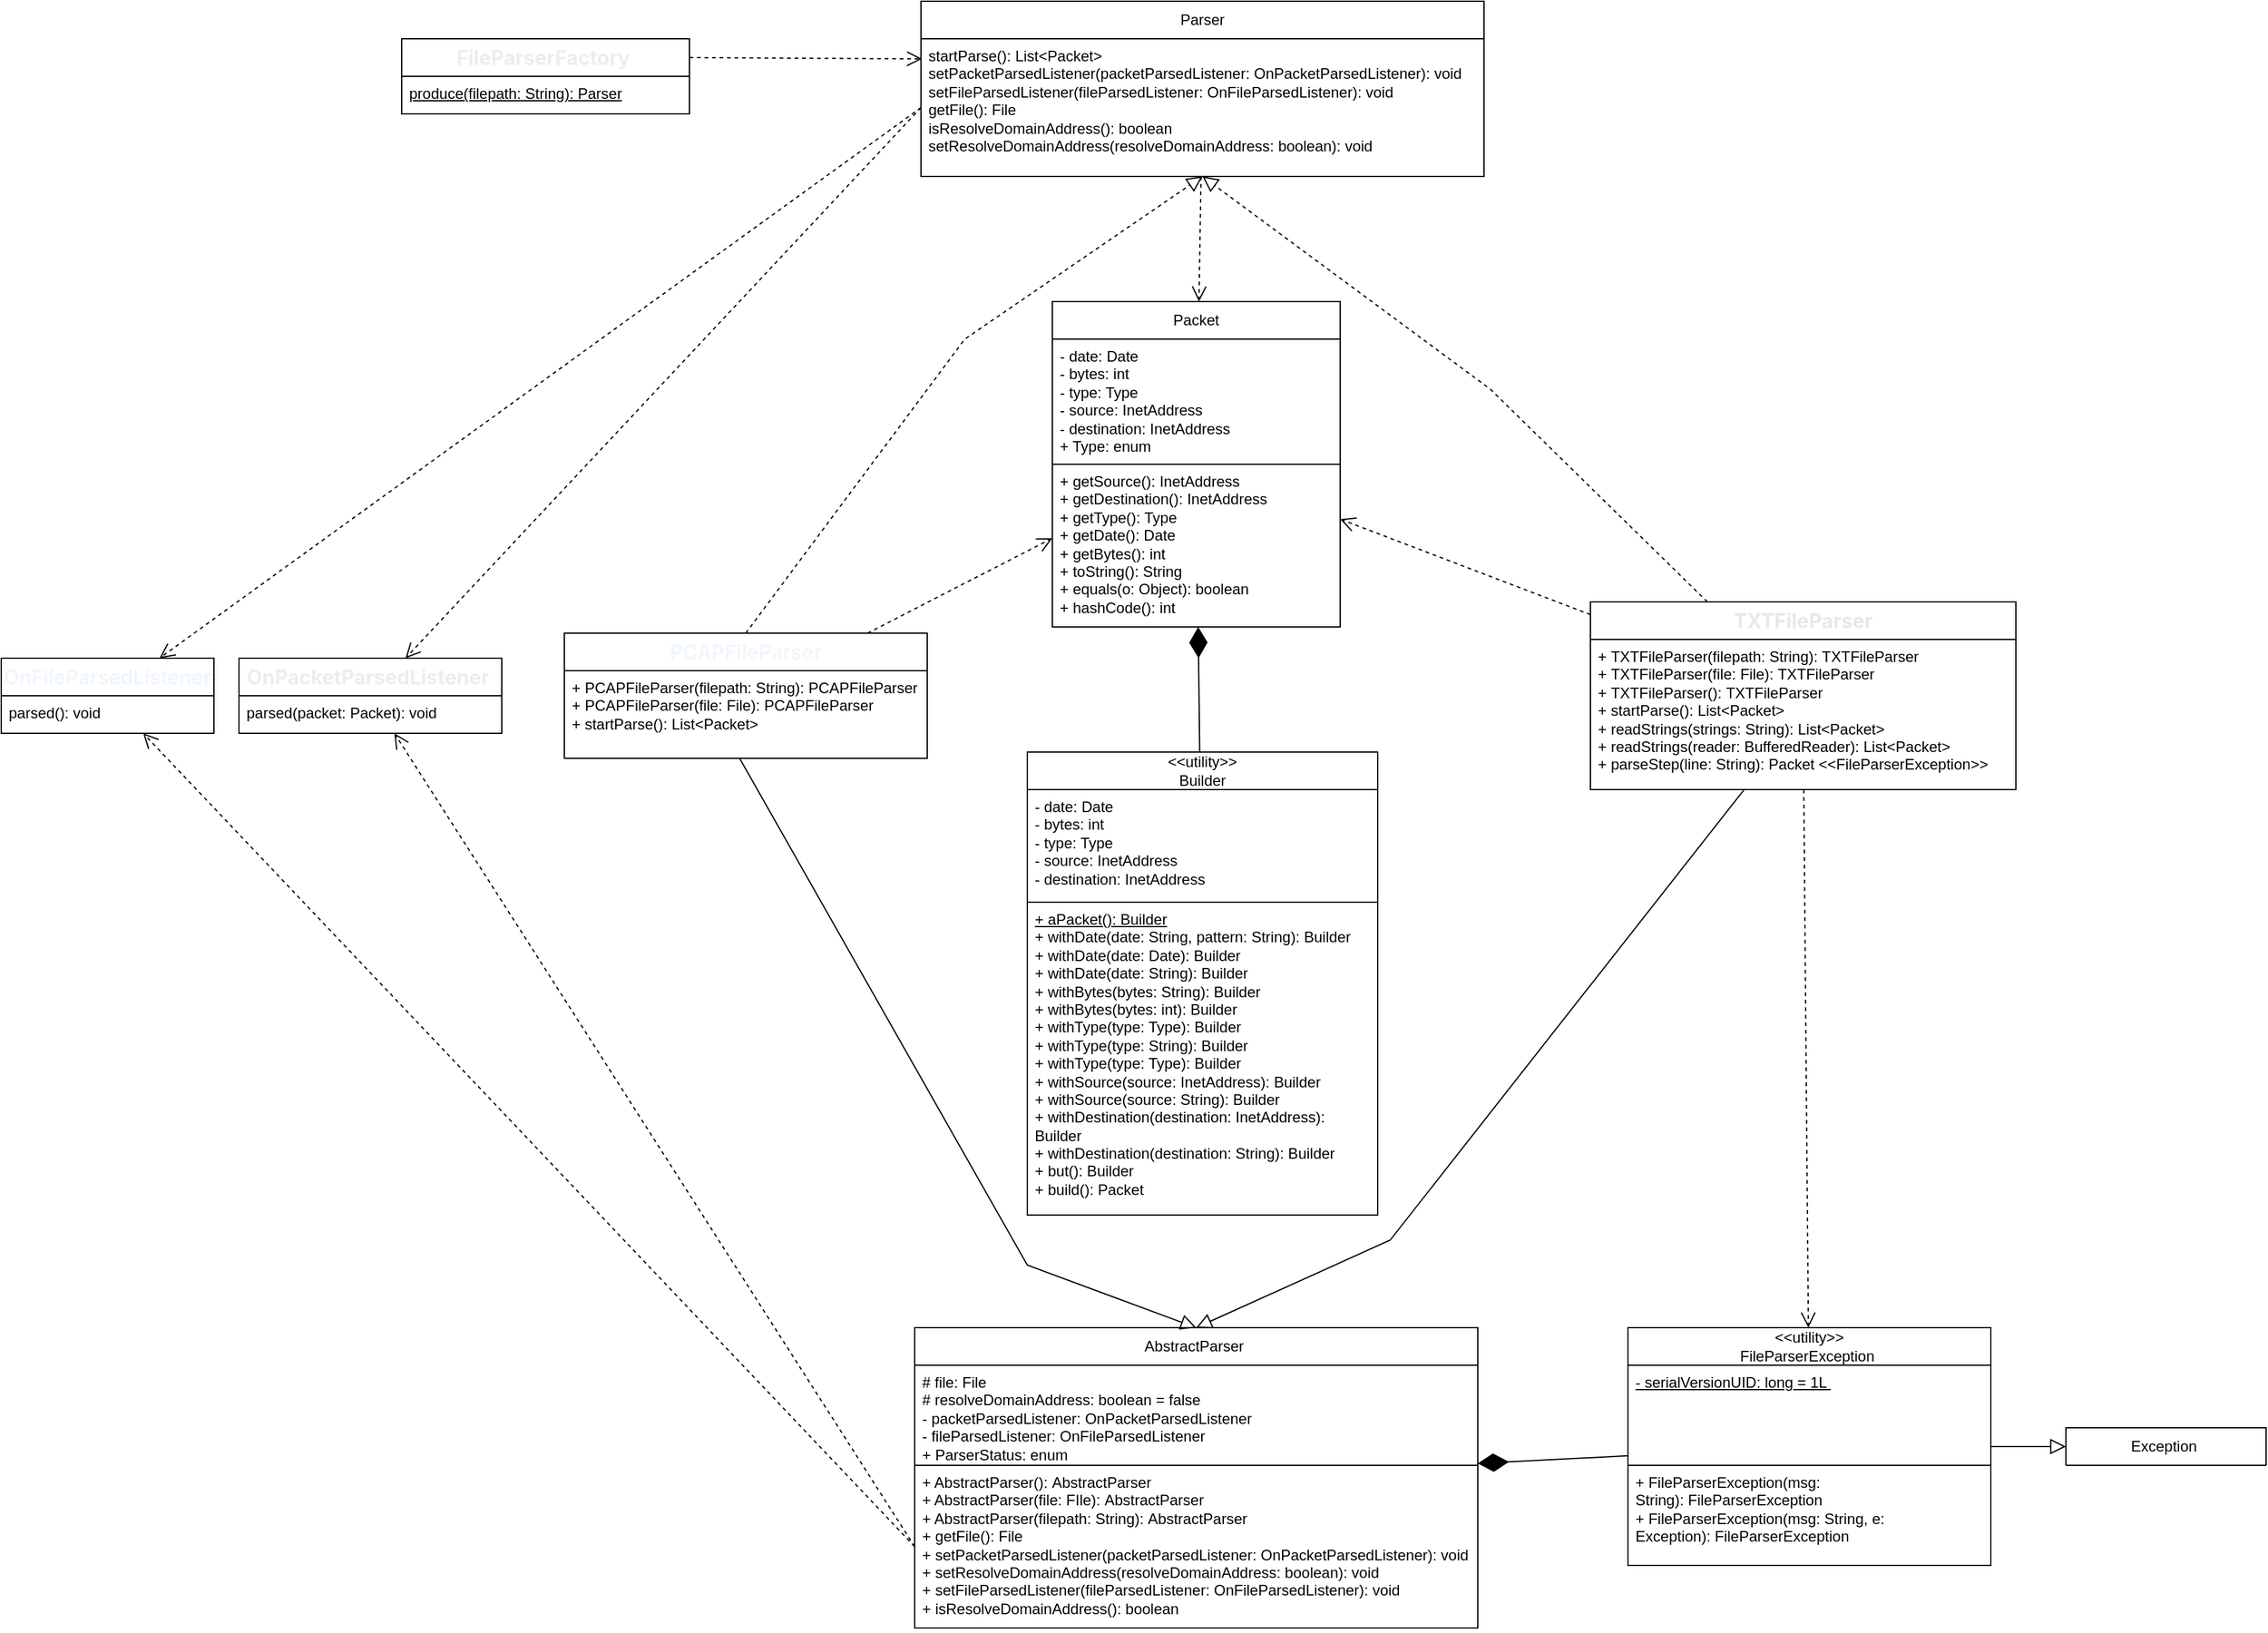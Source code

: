 <mxfile version="26.1.0">
  <diagram name="Страница — 1" id="XYHAIz7-M4xYpszr3OcH">
    <mxGraphModel dx="3339" dy="1352" grid="1" gridSize="10" guides="1" tooltips="1" connect="1" arrows="1" fold="1" page="1" pageScale="1" pageWidth="827" pageHeight="1169" math="0" shadow="0">
      <root>
        <mxCell id="0" />
        <mxCell id="1" parent="0" />
        <mxCell id="Wq5ZTLz32C6b916gWCb0-1" value="Packet" style="swimlane;fontStyle=0;childLayout=stackLayout;horizontal=1;startSize=30;horizontalStack=0;resizeParent=1;resizeParentMax=0;resizeLast=0;collapsible=1;marginBottom=0;whiteSpace=wrap;html=1;" vertex="1" parent="1">
          <mxGeometry x="710" y="480" width="230" height="260" as="geometry">
            <mxRectangle x="800" y="510" width="60" height="30" as="alternateBounds" />
          </mxGeometry>
        </mxCell>
        <mxCell id="Wq5ZTLz32C6b916gWCb0-8" value="- date: Date&lt;div&gt;- bytes: int&lt;br&gt;- type: Type&lt;/div&gt;&lt;div&gt;- source: InetAddress&lt;br&gt;- destination: InetAddress&lt;br&gt;+ Type: enum&lt;/div&gt;" style="text;strokeColor=default;fillColor=none;align=left;verticalAlign=top;spacingLeft=4;spacingRight=4;overflow=hidden;points=[[0,0.5],[1,0.5]];portConstraint=eastwest;rotatable=0;whiteSpace=wrap;html=1;" vertex="1" parent="Wq5ZTLz32C6b916gWCb0-1">
          <mxGeometry y="30" width="230" height="100" as="geometry" />
        </mxCell>
        <mxCell id="Wq5ZTLz32C6b916gWCb0-19" value="+ getSource(): InetAddress&lt;br&gt;+ getDestination(): InetAddress&lt;div&gt;+ getType(): Type&lt;/div&gt;&lt;div&gt;&lt;/div&gt;+ getDate(): Date&lt;div&gt;+ getBytes(): int&lt;/div&gt;&lt;div&gt;+ toString(): String&lt;br&gt;+ equals(o: Object): boolean&lt;br&gt;+ hashCode(): int&lt;br&gt;&lt;/div&gt;" style="text;strokeColor=default;fillColor=none;align=left;verticalAlign=top;spacingLeft=4;spacingRight=4;overflow=hidden;points=[[0,0.5],[1,0.5]];portConstraint=eastwest;rotatable=0;whiteSpace=wrap;html=1;" vertex="1" parent="Wq5ZTLz32C6b916gWCb0-1">
          <mxGeometry y="130" width="230" height="130" as="geometry" />
        </mxCell>
        <mxCell id="Wq5ZTLz32C6b916gWCb0-10" value="&amp;lt;&amp;lt;utility&amp;gt;&amp;gt;&lt;br&gt;Builder" style="swimlane;fontStyle=0;childLayout=stackLayout;horizontal=1;startSize=30;horizontalStack=0;resizeParent=1;resizeParentMax=0;resizeLast=0;collapsible=1;marginBottom=0;whiteSpace=wrap;html=1;" vertex="1" parent="1">
          <mxGeometry x="690" y="840" width="280" height="370" as="geometry">
            <mxRectangle x="790.5" y="580" width="79" height="30" as="alternateBounds" />
          </mxGeometry>
        </mxCell>
        <mxCell id="Wq5ZTLz32C6b916gWCb0-18" value="- date: Date&lt;div&gt;- bytes: int&lt;br&gt;- type: Type&lt;/div&gt;&lt;div&gt;- source: InetAddress&lt;br&gt;- destination: InetAddress&lt;/div&gt;" style="text;strokeColor=default;fillColor=none;align=left;verticalAlign=top;spacingLeft=4;spacingRight=4;overflow=hidden;points=[[0,0.5],[1,0.5]];portConstraint=eastwest;rotatable=0;whiteSpace=wrap;html=1;" vertex="1" parent="Wq5ZTLz32C6b916gWCb0-10">
          <mxGeometry y="30" width="280" height="90" as="geometry" />
        </mxCell>
        <mxCell id="Wq5ZTLz32C6b916gWCb0-11" value="&lt;u&gt;+ aPacket(): Builder&lt;/u&gt;&lt;div&gt;+ withDate(date: String, pattern: String): Builder&lt;/div&gt;&lt;div&gt;+ withDate(date: Date): Builder&lt;br&gt;+ withDate(date: String): Builder&amp;nbsp;&lt;/div&gt;&lt;div&gt;+ withBytes(bytes: String): Builder&lt;br&gt;+ withBytes(bytes: int): Builder&lt;/div&gt;&lt;div&gt;+ withType(type: Type): Builder&lt;/div&gt;&lt;div&gt;&lt;/div&gt;+ withType(type: String): Builder&lt;br&gt;+ withType(type: Type): Builder&lt;br&gt;+ withSource(source: InetAddress): Builder&lt;br&gt;+ withSource(source: String): Builder&lt;div&gt;+ withDestination(destination: InetAddress): Builder&lt;/div&gt;&lt;div&gt;&lt;/div&gt;+ withDestination(destination: String): Builder&lt;div&gt;+ but(): Builder&lt;br&gt;+ build(): Packet&lt;/div&gt;" style="text;strokeColor=none;fillColor=none;align=left;verticalAlign=top;spacingLeft=4;spacingRight=4;overflow=hidden;points=[[0,0.5],[1,0.5]];portConstraint=eastwest;rotatable=0;whiteSpace=wrap;html=1;" vertex="1" parent="Wq5ZTLz32C6b916gWCb0-10">
          <mxGeometry y="120" width="280" height="250" as="geometry" />
        </mxCell>
        <mxCell id="Wq5ZTLz32C6b916gWCb0-14" value="" style="endArrow=diamondThin;html=1;rounded=0;endFill=1;strokeWidth=1;endSize=22;" edge="1" parent="1" source="Wq5ZTLz32C6b916gWCb0-10" target="Wq5ZTLz32C6b916gWCb0-1">
          <mxGeometry width="50" height="50" relative="1" as="geometry">
            <mxPoint x="618.5" y="1060" as="sourcePoint" />
            <mxPoint x="576.57" y="1202.03" as="targetPoint" />
          </mxGeometry>
        </mxCell>
        <mxCell id="Wq5ZTLz32C6b916gWCb0-21" value="Parser" style="swimlane;fontStyle=0;childLayout=stackLayout;horizontal=1;startSize=30;horizontalStack=0;resizeParent=1;resizeParentMax=0;resizeLast=0;collapsible=1;marginBottom=0;whiteSpace=wrap;html=1;" vertex="1" parent="1">
          <mxGeometry x="605" y="240" width="450" height="140" as="geometry">
            <mxRectangle x="810" y="390" width="60" height="30" as="alternateBounds" />
          </mxGeometry>
        </mxCell>
        <mxCell id="Wq5ZTLz32C6b916gWCb0-23" value="startParse(): List&amp;lt;Packet&amp;gt;&lt;br&gt;setPacketParsedListener(packetParsedListener: OnPacketParsedListener):&amp;nbsp;void&amp;nbsp;&lt;br&gt;setFileParsedListener(fileParsedListener: OnFileParsedListener): void&lt;br&gt;getFile(): File&lt;div&gt;isResolveDomainAddress(): boolean&lt;br&gt;setResolveDomainAddress(resolveDomainAddress: boolean): void&lt;/div&gt;" style="text;strokeColor=default;fillColor=none;align=left;verticalAlign=top;spacingLeft=4;spacingRight=4;overflow=hidden;points=[[0,0.5],[1,0.5]];portConstraint=eastwest;rotatable=0;whiteSpace=wrap;html=1;" vertex="1" parent="Wq5ZTLz32C6b916gWCb0-21">
          <mxGeometry y="30" width="450" height="110" as="geometry" />
        </mxCell>
        <mxCell id="Wq5ZTLz32C6b916gWCb0-24" value="&lt;span style=&quot;font-family: -apple-system, BlinkMacSystemFont, &amp;quot;Segoe UI&amp;quot;, &amp;quot;Noto Sans&amp;quot;, Helvetica, Arial, sans-serif, &amp;quot;Apple Color Emoji&amp;quot;, &amp;quot;Segoe UI Emoji&amp;quot;; font-size: 16px; font-weight: 600; text-align: start;&quot;&gt;&lt;font style=&quot;color: light-dark(rgb(240, 246, 252), rgb(237, 237, 237));&quot;&gt;OnFileParsedListener&lt;/font&gt;&lt;/span&gt;" style="swimlane;fontStyle=0;childLayout=stackLayout;horizontal=1;startSize=30;horizontalStack=0;resizeParent=1;resizeParentMax=0;resizeLast=0;collapsible=1;marginBottom=0;whiteSpace=wrap;html=1;" vertex="1" parent="1">
          <mxGeometry x="-130" y="765" width="170" height="60" as="geometry">
            <mxRectangle x="529" y="30" width="160" height="30" as="alternateBounds" />
          </mxGeometry>
        </mxCell>
        <mxCell id="Wq5ZTLz32C6b916gWCb0-25" value="parsed(): void" style="text;strokeColor=default;fillColor=none;align=left;verticalAlign=top;spacingLeft=4;spacingRight=4;overflow=hidden;points=[[0,0.5],[1,0.5]];portConstraint=eastwest;rotatable=0;whiteSpace=wrap;html=1;" vertex="1" parent="Wq5ZTLz32C6b916gWCb0-24">
          <mxGeometry y="30" width="170" height="30" as="geometry" />
        </mxCell>
        <mxCell id="Wq5ZTLz32C6b916gWCb0-27" value="&lt;div style=&quot;text-align: start;&quot;&gt;&lt;span style=&quot;background-color: transparent; font-size: 16px;&quot;&gt;&lt;font style=&quot;color: light-dark(rgb(237, 237, 237), rgb(247, 247, 247));&quot; face=&quot;-apple-system, BlinkMacSystemFont, Segoe UI, Noto Sans, Helvetica, Arial, sans-serif, Apple Color Emoji, Segoe UI Emoji&quot;&gt;&lt;b style=&quot;&quot;&gt;OnPacketParsedListener&amp;nbsp;&lt;/b&gt;&lt;/font&gt;&lt;/span&gt;&lt;/div&gt;" style="swimlane;fontStyle=0;childLayout=stackLayout;horizontal=1;startSize=30;horizontalStack=0;resizeParent=1;resizeParentMax=0;resizeLast=0;collapsible=1;marginBottom=0;whiteSpace=wrap;html=1;" vertex="1" parent="1">
          <mxGeometry x="60" y="765" width="210" height="60" as="geometry">
            <mxRectangle x="740" y="20" width="200" height="30" as="alternateBounds" />
          </mxGeometry>
        </mxCell>
        <mxCell id="Wq5ZTLz32C6b916gWCb0-28" value="parsed(packet: Packet): void" style="text;strokeColor=default;fillColor=none;align=left;verticalAlign=top;spacingLeft=4;spacingRight=4;overflow=hidden;points=[[0,0.5],[1,0.5]];portConstraint=eastwest;rotatable=0;whiteSpace=wrap;html=1;" vertex="1" parent="Wq5ZTLz32C6b916gWCb0-27">
          <mxGeometry y="30" width="210" height="30" as="geometry" />
        </mxCell>
        <mxCell id="Wq5ZTLz32C6b916gWCb0-29" value="&lt;div style=&quot;text-align: start;&quot;&gt;&lt;span style=&quot;background-color: transparent; font-size: 16px;&quot;&gt;&lt;font style=&quot;color: light-dark(rgb(237, 237, 237), rgb(239, 239, 239));&quot; face=&quot;-apple-system, BlinkMacSystemFont, Segoe UI, Noto Sans, Helvetica, Arial, sans-serif, Apple Color Emoji, Segoe UI Emoji&quot;&gt;&lt;b style=&quot;&quot;&gt;FileParserFactory&amp;nbsp;&lt;/b&gt;&lt;/font&gt;&lt;/span&gt;&lt;/div&gt;" style="swimlane;fontStyle=0;childLayout=stackLayout;horizontal=1;startSize=30;horizontalStack=0;resizeParent=1;resizeParentMax=0;resizeLast=0;collapsible=1;marginBottom=0;whiteSpace=wrap;html=1;" vertex="1" parent="1">
          <mxGeometry x="190" y="270" width="230" height="60" as="geometry">
            <mxRectangle x="640" y="190" width="140" height="30" as="alternateBounds" />
          </mxGeometry>
        </mxCell>
        <mxCell id="Wq5ZTLz32C6b916gWCb0-30" value="&lt;u&gt;produce(filepath: String): Parser&lt;/u&gt;" style="text;strokeColor=default;fillColor=none;align=left;verticalAlign=top;spacingLeft=4;spacingRight=4;overflow=hidden;points=[[0,0.5],[1,0.5]];portConstraint=eastwest;rotatable=0;whiteSpace=wrap;html=1;" vertex="1" parent="Wq5ZTLz32C6b916gWCb0-29">
          <mxGeometry y="30" width="230" height="30" as="geometry" />
        </mxCell>
        <mxCell id="Wq5ZTLz32C6b916gWCb0-31" value="AbstractParser&amp;nbsp;" style="swimlane;fontStyle=0;childLayout=stackLayout;horizontal=1;startSize=30;horizontalStack=0;resizeParent=1;resizeParentMax=0;resizeLast=0;collapsible=1;marginBottom=0;whiteSpace=wrap;html=1;" vertex="1" parent="1">
          <mxGeometry x="600" y="1300" width="450" height="240" as="geometry">
            <mxRectangle x="770" y="630" width="140" height="30" as="alternateBounds" />
          </mxGeometry>
        </mxCell>
        <mxCell id="Wq5ZTLz32C6b916gWCb0-33" value="# file: File&lt;br&gt;# resolveDomainAddress: boolean = false&lt;br&gt;- packetParsedListener: OnPacketParsedListener&amp;nbsp;&lt;br&gt;- fileParsedListener: OnFileParsedListener&amp;nbsp;&lt;div&gt;+ ParserStatus: enum&lt;/div&gt;" style="text;strokeColor=default;fillColor=none;align=left;verticalAlign=top;spacingLeft=4;spacingRight=4;overflow=hidden;points=[[0,0.5],[1,0.5]];portConstraint=eastwest;rotatable=0;whiteSpace=wrap;html=1;" vertex="1" parent="Wq5ZTLz32C6b916gWCb0-31">
          <mxGeometry y="30" width="450" height="80" as="geometry" />
        </mxCell>
        <mxCell id="Wq5ZTLz32C6b916gWCb0-32" value="+ AbstractParser():&amp;nbsp;AbstractParser&lt;br&gt;+ AbstractParser(file: FIle):&amp;nbsp;AbstractParser&lt;br&gt;+ AbstractParser(filepath: String):&amp;nbsp;AbstractParser&lt;div&gt;+ getFile(): File&lt;br&gt;+ setPacketParsedListener(packetParsedListener: OnPacketParsedListener):&amp;nbsp;void&lt;br&gt;&lt;div&gt;&lt;span style=&quot;background-color: transparent; color: light-dark(rgb(0, 0, 0), rgb(255, 255, 255));&quot;&gt;+ setResolveDomainAddress(resolveDomainAddress: boolean): void&lt;/span&gt;&amp;nbsp;&lt;br&gt;+ setFileParsedListener(fileParsedListener: OnFileParsedListener): void&lt;br&gt;&lt;div&gt;+ isResolveDomainAddress(): boolean&lt;br&gt;&lt;br&gt;&lt;/div&gt;&lt;/div&gt;&lt;/div&gt;" style="text;strokeColor=default;fillColor=none;align=left;verticalAlign=top;spacingLeft=4;spacingRight=4;overflow=hidden;points=[[0,0.5],[1,0.5]];portConstraint=eastwest;rotatable=0;whiteSpace=wrap;html=1;" vertex="1" parent="Wq5ZTLz32C6b916gWCb0-31">
          <mxGeometry y="110" width="450" height="130" as="geometry" />
        </mxCell>
        <mxCell id="Wq5ZTLz32C6b916gWCb0-34" value="&lt;div&gt;&amp;lt;&amp;lt;utility&amp;gt;&amp;gt;&lt;/div&gt;FileParserException&amp;nbsp;" style="swimlane;fontStyle=0;childLayout=stackLayout;horizontal=1;startSize=30;horizontalStack=0;resizeParent=1;resizeParentMax=0;resizeLast=0;collapsible=1;marginBottom=0;whiteSpace=wrap;html=1;" vertex="1" parent="1">
          <mxGeometry x="1170" y="1300" width="290" height="190" as="geometry">
            <mxRectangle x="690" y="910" width="140" height="30" as="alternateBounds" />
          </mxGeometry>
        </mxCell>
        <mxCell id="Wq5ZTLz32C6b916gWCb0-35" value="&lt;u&gt;- serialVersionUID: long = 1L&amp;nbsp;&lt;/u&gt;" style="text;strokeColor=default;fillColor=none;align=left;verticalAlign=top;spacingLeft=4;spacingRight=4;overflow=hidden;points=[[0,0.5],[1,0.5]];portConstraint=eastwest;rotatable=0;whiteSpace=wrap;html=1;" vertex="1" parent="Wq5ZTLz32C6b916gWCb0-34">
          <mxGeometry y="30" width="290" height="80" as="geometry" />
        </mxCell>
        <mxCell id="Wq5ZTLz32C6b916gWCb0-36" value="&lt;div&gt;&lt;div&gt;&lt;div&gt;+&amp;nbsp;FileParserException(msg: String):&amp;nbsp;FileParserException&amp;nbsp;&lt;/div&gt;&lt;/div&gt;&lt;/div&gt;&lt;div&gt;+&amp;nbsp;FileParserException(msg: String, e: Exc&lt;span style=&quot;background-color: transparent; color: light-dark(rgb(0, 0, 0), rgb(255, 255, 255));&quot;&gt;eption):&amp;nbsp;FileParserException&amp;nbsp;&lt;/span&gt;&lt;/div&gt;" style="text;strokeColor=default;fillColor=none;align=left;verticalAlign=top;spacingLeft=4;spacingRight=4;overflow=hidden;points=[[0,0.5],[1,0.5]];portConstraint=eastwest;rotatable=0;whiteSpace=wrap;html=1;" vertex="1" parent="Wq5ZTLz32C6b916gWCb0-34">
          <mxGeometry y="110" width="290" height="80" as="geometry" />
        </mxCell>
        <mxCell id="Wq5ZTLz32C6b916gWCb0-37" value="Exception&amp;nbsp;" style="swimlane;fontStyle=0;childLayout=stackLayout;horizontal=1;startSize=30;horizontalStack=0;resizeParent=1;resizeParentMax=0;resizeLast=0;collapsible=1;marginBottom=0;whiteSpace=wrap;html=1;" vertex="1" collapsed="1" parent="1">
          <mxGeometry x="1520" y="1380" width="160" height="30" as="geometry">
            <mxRectangle x="1000" y="980" width="290" height="190" as="alternateBounds" />
          </mxGeometry>
        </mxCell>
        <mxCell id="Wq5ZTLz32C6b916gWCb0-38" value="" style="text;strokeColor=default;fillColor=none;align=left;verticalAlign=top;spacingLeft=4;spacingRight=4;overflow=hidden;points=[[0,0.5],[1,0.5]];portConstraint=eastwest;rotatable=0;whiteSpace=wrap;html=1;" vertex="1" parent="Wq5ZTLz32C6b916gWCb0-37">
          <mxGeometry y="30" width="290" height="80" as="geometry" />
        </mxCell>
        <mxCell id="Wq5ZTLz32C6b916gWCb0-39" value="" style="text;strokeColor=default;fillColor=none;align=left;verticalAlign=top;spacingLeft=4;spacingRight=4;overflow=hidden;points=[[0,0.5],[1,0.5]];portConstraint=eastwest;rotatable=0;whiteSpace=wrap;html=1;" vertex="1" parent="Wq5ZTLz32C6b916gWCb0-37">
          <mxGeometry y="110" width="290" height="80" as="geometry" />
        </mxCell>
        <mxCell id="Wq5ZTLz32C6b916gWCb0-40" value="" style="endArrow=block;html=1;rounded=0;endSize=10;endFill=0;" edge="1" parent="1" source="Wq5ZTLz32C6b916gWCb0-34" target="Wq5ZTLz32C6b916gWCb0-37">
          <mxGeometry width="50" height="50" relative="1" as="geometry">
            <mxPoint x="950" y="1220" as="sourcePoint" />
            <mxPoint x="1020" y="1210" as="targetPoint" />
          </mxGeometry>
        </mxCell>
        <mxCell id="Wq5ZTLz32C6b916gWCb0-42" value="" style="endArrow=diamondThin;html=1;rounded=0;endFill=1;strokeWidth=1;endSize=22;" edge="1" parent="1" source="Wq5ZTLz32C6b916gWCb0-34" target="Wq5ZTLz32C6b916gWCb0-31">
          <mxGeometry width="50" height="50" relative="1" as="geometry">
            <mxPoint x="451" y="1039" as="sourcePoint" />
            <mxPoint x="988.667" y="1410.0" as="targetPoint" />
          </mxGeometry>
        </mxCell>
        <mxCell id="Wq5ZTLz32C6b916gWCb0-43" value="&lt;div style=&quot;text-align: start;&quot;&gt;&lt;span style=&quot;font-family: -apple-system, BlinkMacSystemFont, &amp;quot;Segoe UI&amp;quot;, &amp;quot;Noto Sans&amp;quot;, Helvetica, Arial, sans-serif, &amp;quot;Apple Color Emoji&amp;quot;, &amp;quot;Segoe UI Emoji&amp;quot;; font-size: 16px; font-weight: 600;&quot;&gt;&lt;font style=&quot;color: light-dark(rgb(240, 246, 252), rgb(232, 232, 232));&quot;&gt;PCAPFileParser&lt;/font&gt;&lt;/span&gt;&lt;/div&gt;" style="swimlane;fontStyle=0;childLayout=stackLayout;horizontal=1;startSize=30;horizontalStack=0;resizeParent=1;resizeParentMax=0;resizeLast=0;collapsible=1;marginBottom=0;whiteSpace=wrap;html=1;" vertex="1" parent="1">
          <mxGeometry x="320" y="745" width="290" height="100" as="geometry">
            <mxRectangle x="450" y="400" width="140" height="30" as="alternateBounds" />
          </mxGeometry>
        </mxCell>
        <mxCell id="Wq5ZTLz32C6b916gWCb0-44" value="+&amp;nbsp;PCAPFileParser(filepath: String):&amp;nbsp;PCAPFileParser&lt;br&gt;+&amp;nbsp;PCAPFileParser(file: File):&amp;nbsp;PCAPFileParser&lt;br&gt;+ startParse(): List&amp;lt;Packet&amp;gt;" style="text;strokeColor=default;fillColor=none;align=left;verticalAlign=top;spacingLeft=4;spacingRight=4;overflow=hidden;points=[[0,0.5],[1,0.5]];portConstraint=eastwest;rotatable=0;whiteSpace=wrap;html=1;" vertex="1" parent="Wq5ZTLz32C6b916gWCb0-43">
          <mxGeometry y="30" width="290" height="70" as="geometry" />
        </mxCell>
        <mxCell id="Wq5ZTLz32C6b916gWCb0-46" value="" style="endArrow=block;html=1;rounded=0;endSize=10;endFill=0;exitX=0.483;exitY=1;exitDx=0;exitDy=0;exitPerimeter=0;entryX=0.5;entryY=0;entryDx=0;entryDy=0;" edge="1" parent="1" source="Wq5ZTLz32C6b916gWCb0-44" target="Wq5ZTLz32C6b916gWCb0-31">
          <mxGeometry width="50" height="50" relative="1" as="geometry">
            <mxPoint x="625" y="580" as="sourcePoint" />
            <mxPoint x="840" y="550" as="targetPoint" />
            <Array as="points">
              <mxPoint x="690" y="1250" />
            </Array>
          </mxGeometry>
        </mxCell>
        <mxCell id="Wq5ZTLz32C6b916gWCb0-47" value="" style="endArrow=block;html=1;rounded=0;endSize=10;endFill=0;exitX=0.5;exitY=0;exitDx=0;exitDy=0;entryX=0.5;entryY=1;entryDx=0;entryDy=0;dashed=1;" edge="1" parent="1" source="Wq5ZTLz32C6b916gWCb0-43" target="Wq5ZTLz32C6b916gWCb0-21">
          <mxGeometry width="50" height="50" relative="1" as="geometry">
            <mxPoint x="390" y="480" as="sourcePoint" />
            <mxPoint x="390" y="620" as="targetPoint" />
            <Array as="points">
              <mxPoint x="640" y="510" />
            </Array>
          </mxGeometry>
        </mxCell>
        <mxCell id="Wq5ZTLz32C6b916gWCb0-48" value="&lt;div style=&quot;text-align: start;&quot;&gt;&lt;font style=&quot;color: light-dark(rgb(232, 232, 232), rgb(249, 249, 249));&quot; face=&quot;-apple-system, BlinkMacSystemFont, Segoe UI, Noto Sans, Helvetica, Arial, sans-serif, Apple Color Emoji, Segoe UI Emoji&quot;&gt;&lt;span style=&quot;font-size: 16px;&quot;&gt;&lt;b style=&quot;&quot;&gt;TXTFileParser&lt;/b&gt;&lt;/span&gt;&lt;/font&gt;&lt;/div&gt;" style="swimlane;fontStyle=0;childLayout=stackLayout;horizontal=1;startSize=30;horizontalStack=0;resizeParent=1;resizeParentMax=0;resizeLast=0;collapsible=1;marginBottom=0;whiteSpace=wrap;html=1;" vertex="1" parent="1">
          <mxGeometry x="1140" y="720" width="340" height="150" as="geometry">
            <mxRectangle x="450" y="400" width="140" height="30" as="alternateBounds" />
          </mxGeometry>
        </mxCell>
        <mxCell id="Wq5ZTLz32C6b916gWCb0-49" value="+&amp;nbsp;TXTFileParser(filepath: String):&amp;nbsp;TXTFileParser&lt;br&gt;+&amp;nbsp;TXTFileParser(file: File):&amp;nbsp;TXTFileParser&lt;br&gt;+&amp;nbsp;TXTFileParser():&amp;nbsp;TXTFileParser&lt;br&gt;+ startParse(): List&amp;lt;Packet&amp;gt;&lt;br&gt;+ readStrings(strings: String): List&amp;lt;Packet&amp;gt;&lt;br&gt;+ readStrings(reader: BufferedReader): List&amp;lt;Packet&amp;gt;&lt;br&gt;+&amp;nbsp;parseStep(line: String): Packet &amp;lt;&amp;lt;FileParserException&amp;gt;&amp;gt;" style="text;strokeColor=default;fillColor=none;align=left;verticalAlign=top;spacingLeft=4;spacingRight=4;overflow=hidden;points=[[0,0.5],[1,0.5]];portConstraint=eastwest;rotatable=0;whiteSpace=wrap;html=1;" vertex="1" parent="Wq5ZTLz32C6b916gWCb0-48">
          <mxGeometry y="30" width="340" height="120" as="geometry" />
        </mxCell>
        <mxCell id="Wq5ZTLz32C6b916gWCb0-50" value="" style="endArrow=block;html=1;rounded=0;endSize=10;endFill=0;entryX=0.5;entryY=1;entryDx=0;entryDy=0;dashed=1;" edge="1" parent="1" source="Wq5ZTLz32C6b916gWCb0-48" target="Wq5ZTLz32C6b916gWCb0-21">
          <mxGeometry width="50" height="50" relative="1" as="geometry">
            <mxPoint x="850" y="445" as="sourcePoint" />
            <mxPoint x="1105" y="380" as="targetPoint" />
            <Array as="points">
              <mxPoint x="1060" y="550" />
            </Array>
          </mxGeometry>
        </mxCell>
        <mxCell id="Wq5ZTLz32C6b916gWCb0-51" value="" style="endArrow=block;html=1;rounded=0;endSize=10;endFill=0;entryX=0.5;entryY=0;entryDx=0;entryDy=0;" edge="1" parent="1" source="Wq5ZTLz32C6b916gWCb0-49" target="Wq5ZTLz32C6b916gWCb0-31">
          <mxGeometry width="50" height="50" relative="1" as="geometry">
            <mxPoint x="960" y="685" as="sourcePoint" />
            <mxPoint x="1155" y="730" as="targetPoint" />
            <Array as="points">
              <mxPoint x="980" y="1230" />
            </Array>
          </mxGeometry>
        </mxCell>
        <mxCell id="Wq5ZTLz32C6b916gWCb0-52" value="" style="endArrow=open;html=1;rounded=0;endSize=10;endFill=0;dashed=1;" edge="1" parent="1" source="Wq5ZTLz32C6b916gWCb0-49" target="Wq5ZTLz32C6b916gWCb0-34">
          <mxGeometry width="50" height="50" relative="1" as="geometry">
            <mxPoint x="1215" y="730" as="sourcePoint" />
            <mxPoint x="1100" y="762" as="targetPoint" />
          </mxGeometry>
        </mxCell>
        <mxCell id="Wq5ZTLz32C6b916gWCb0-53" value="" style="endArrow=open;html=1;rounded=0;endSize=10;endFill=0;dashed=1;" edge="1" parent="1" source="Wq5ZTLz32C6b916gWCb0-43" target="Wq5ZTLz32C6b916gWCb0-1">
          <mxGeometry width="50" height="50" relative="1" as="geometry">
            <mxPoint x="540" y="770" as="sourcePoint" />
            <mxPoint x="543" y="1120" as="targetPoint" />
          </mxGeometry>
        </mxCell>
        <mxCell id="Wq5ZTLz32C6b916gWCb0-54" value="" style="endArrow=open;html=1;rounded=0;endSize=10;endFill=0;dashed=1;" edge="1" parent="1" source="Wq5ZTLz32C6b916gWCb0-48" target="Wq5ZTLz32C6b916gWCb0-1">
          <mxGeometry width="50" height="50" relative="1" as="geometry">
            <mxPoint x="561" y="595" as="sourcePoint" />
            <mxPoint x="510" y="670" as="targetPoint" />
          </mxGeometry>
        </mxCell>
        <mxCell id="Wq5ZTLz32C6b916gWCb0-55" value="" style="endArrow=open;html=1;rounded=0;endSize=10;endFill=0;dashed=1;" edge="1" parent="1" source="Wq5ZTLz32C6b916gWCb0-21" target="Wq5ZTLz32C6b916gWCb0-1">
          <mxGeometry width="50" height="50" relative="1" as="geometry">
            <mxPoint x="670" y="170" as="sourcePoint" />
            <mxPoint x="230" y="266" as="targetPoint" />
          </mxGeometry>
        </mxCell>
        <mxCell id="Wq5ZTLz32C6b916gWCb0-58" value="" style="endArrow=open;html=1;rounded=0;endSize=10;endFill=0;dashed=1;exitX=0;exitY=0.5;exitDx=0;exitDy=0;" edge="1" parent="1" source="Wq5ZTLz32C6b916gWCb0-23" target="Wq5ZTLz32C6b916gWCb0-27">
          <mxGeometry width="50" height="50" relative="1" as="geometry">
            <mxPoint x="140" y="706" as="sourcePoint" />
            <mxPoint x="288" y="630" as="targetPoint" />
          </mxGeometry>
        </mxCell>
        <mxCell id="Wq5ZTLz32C6b916gWCb0-59" value="" style="endArrow=open;html=1;rounded=0;endSize=10;endFill=0;dashed=1;exitX=0;exitY=0.5;exitDx=0;exitDy=0;" edge="1" parent="1" source="Wq5ZTLz32C6b916gWCb0-32" target="Wq5ZTLz32C6b916gWCb0-27">
          <mxGeometry width="50" height="50" relative="1" as="geometry">
            <mxPoint x="34" y="780" as="sourcePoint" />
            <mxPoint x="360" y="1440" as="targetPoint" />
            <Array as="points" />
          </mxGeometry>
        </mxCell>
        <mxCell id="Wq5ZTLz32C6b916gWCb0-61" value="" style="endArrow=open;html=1;rounded=0;endSize=10;endFill=0;dashed=1;exitX=0;exitY=0.5;exitDx=0;exitDy=0;" edge="1" parent="1" source="Wq5ZTLz32C6b916gWCb0-23" target="Wq5ZTLz32C6b916gWCb0-24">
          <mxGeometry width="50" height="50" relative="1" as="geometry">
            <mxPoint x="605" y="310" as="sourcePoint" />
            <mxPoint x="77" y="695" as="targetPoint" />
          </mxGeometry>
        </mxCell>
        <mxCell id="Wq5ZTLz32C6b916gWCb0-62" value="" style="endArrow=open;html=1;rounded=0;endSize=10;endFill=0;dashed=1;exitX=0;exitY=0.5;exitDx=0;exitDy=0;" edge="1" parent="1" source="Wq5ZTLz32C6b916gWCb0-32" target="Wq5ZTLz32C6b916gWCb0-24">
          <mxGeometry width="50" height="50" relative="1" as="geometry">
            <mxPoint x="549" y="1490" as="sourcePoint" />
            <mxPoint x="120" y="1015" as="targetPoint" />
            <Array as="points" />
          </mxGeometry>
        </mxCell>
        <mxCell id="Wq5ZTLz32C6b916gWCb0-63" value="" style="endArrow=open;html=1;rounded=0;endSize=10;endFill=0;dashed=1;exitX=1;exitY=0.25;exitDx=0;exitDy=0;entryX=0.002;entryY=0.146;entryDx=0;entryDy=0;entryPerimeter=0;" edge="1" parent="1" source="Wq5ZTLz32C6b916gWCb0-29" target="Wq5ZTLz32C6b916gWCb0-23">
          <mxGeometry width="50" height="50" relative="1" as="geometry">
            <mxPoint x="489" y="240" as="sourcePoint" />
            <mxPoint x="-120" y="680" as="targetPoint" />
          </mxGeometry>
        </mxCell>
      </root>
    </mxGraphModel>
  </diagram>
</mxfile>
